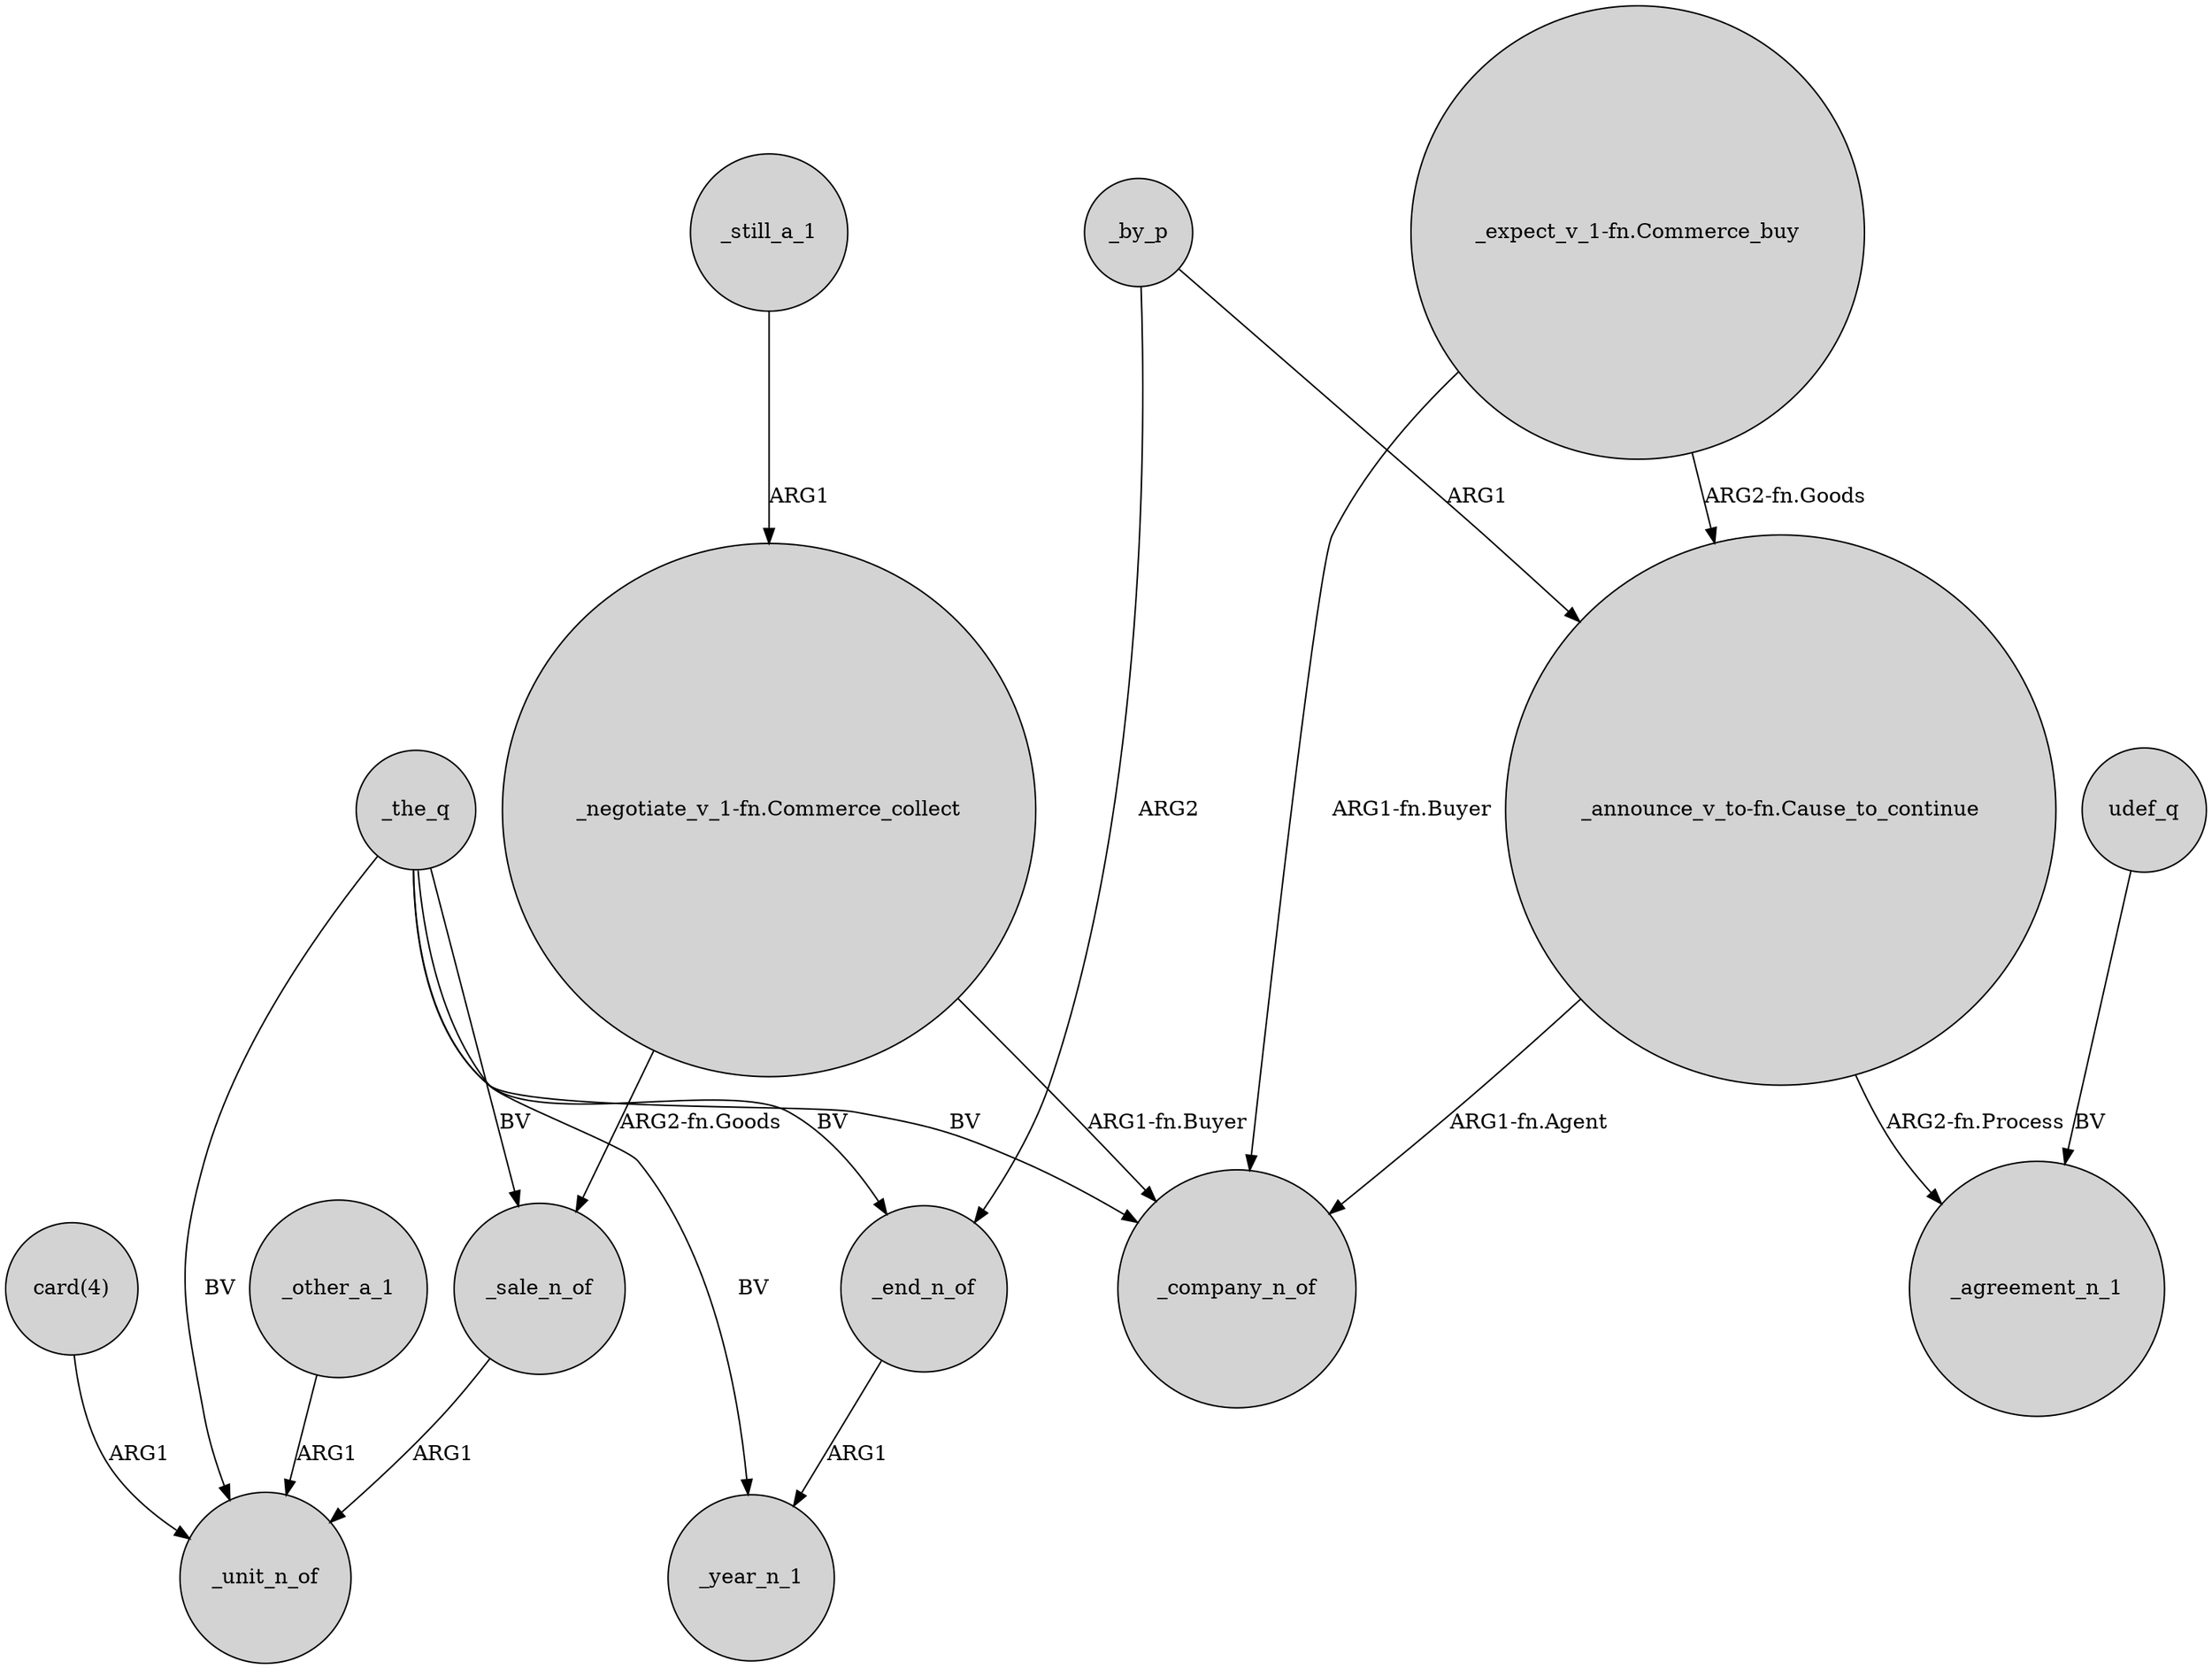 digraph {
	node [shape=circle style=filled]
	_still_a_1 -> "_negotiate_v_1-fn.Commerce_collect" [label=ARG1]
	"_announce_v_to-fn.Cause_to_continue" -> _agreement_n_1 [label="ARG2-fn.Process"]
	"_negotiate_v_1-fn.Commerce_collect" -> _sale_n_of [label="ARG2-fn.Goods"]
	"_announce_v_to-fn.Cause_to_continue" -> _company_n_of [label="ARG1-fn.Agent"]
	_by_p -> "_announce_v_to-fn.Cause_to_continue" [label=ARG1]
	"_expect_v_1-fn.Commerce_buy" -> "_announce_v_to-fn.Cause_to_continue" [label="ARG2-fn.Goods"]
	udef_q -> _agreement_n_1 [label=BV]
	_the_q -> _year_n_1 [label=BV]
	_other_a_1 -> _unit_n_of [label=ARG1]
	"card(4)" -> _unit_n_of [label=ARG1]
	_sale_n_of -> _unit_n_of [label=ARG1]
	_end_n_of -> _year_n_1 [label=ARG1]
	_the_q -> _unit_n_of [label=BV]
	_by_p -> _end_n_of [label=ARG2]
	_the_q -> _sale_n_of [label=BV]
	_the_q -> _company_n_of [label=BV]
	_the_q -> _end_n_of [label=BV]
	"_negotiate_v_1-fn.Commerce_collect" -> _company_n_of [label="ARG1-fn.Buyer"]
	"_expect_v_1-fn.Commerce_buy" -> _company_n_of [label="ARG1-fn.Buyer"]
}
